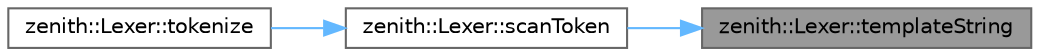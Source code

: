 digraph "zenith::Lexer::templateString"
{
 // LATEX_PDF_SIZE
  bgcolor="transparent";
  edge [fontname=Helvetica,fontsize=10,labelfontname=Helvetica,labelfontsize=10];
  node [fontname=Helvetica,fontsize=10,shape=box,height=0.2,width=0.4];
  rankdir="RL";
  Node1 [id="Node000001",label="zenith::Lexer::templateString",height=0.2,width=0.4,color="gray40", fillcolor="grey60", style="filled", fontcolor="black",tooltip=" "];
  Node1 -> Node2 [id="edge1_Node000001_Node000002",dir="back",color="steelblue1",style="solid",tooltip=" "];
  Node2 [id="Node000002",label="zenith::Lexer::scanToken",height=0.2,width=0.4,color="grey40", fillcolor="white", style="filled",URL="$classzenith_1_1_lexer.html#a63cdfda413252a30362a2dbea52fcfdd",tooltip=" "];
  Node2 -> Node3 [id="edge2_Node000002_Node000003",dir="back",color="steelblue1",style="solid",tooltip=" "];
  Node3 [id="Node000003",label="zenith::Lexer::tokenize",height=0.2,width=0.4,color="grey40", fillcolor="white", style="filled",URL="$classzenith_1_1_lexer.html#a6b7c554b656b86d33c2c9845b0cc49e2",tooltip=" "];
}

